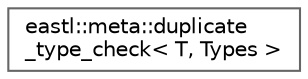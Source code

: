 digraph "类继承关系图"
{
 // LATEX_PDF_SIZE
  bgcolor="transparent";
  edge [fontname=Helvetica,fontsize=10,labelfontname=Helvetica,labelfontsize=10];
  node [fontname=Helvetica,fontsize=10,shape=box,height=0.2,width=0.4];
  rankdir="LR";
  Node0 [id="Node000000",label="eastl::meta::duplicate\l_type_check\< T, Types \>",height=0.2,width=0.4,color="grey40", fillcolor="white", style="filled",URL="$structeastl_1_1meta_1_1duplicate__type__check.html",tooltip=" "];
}
